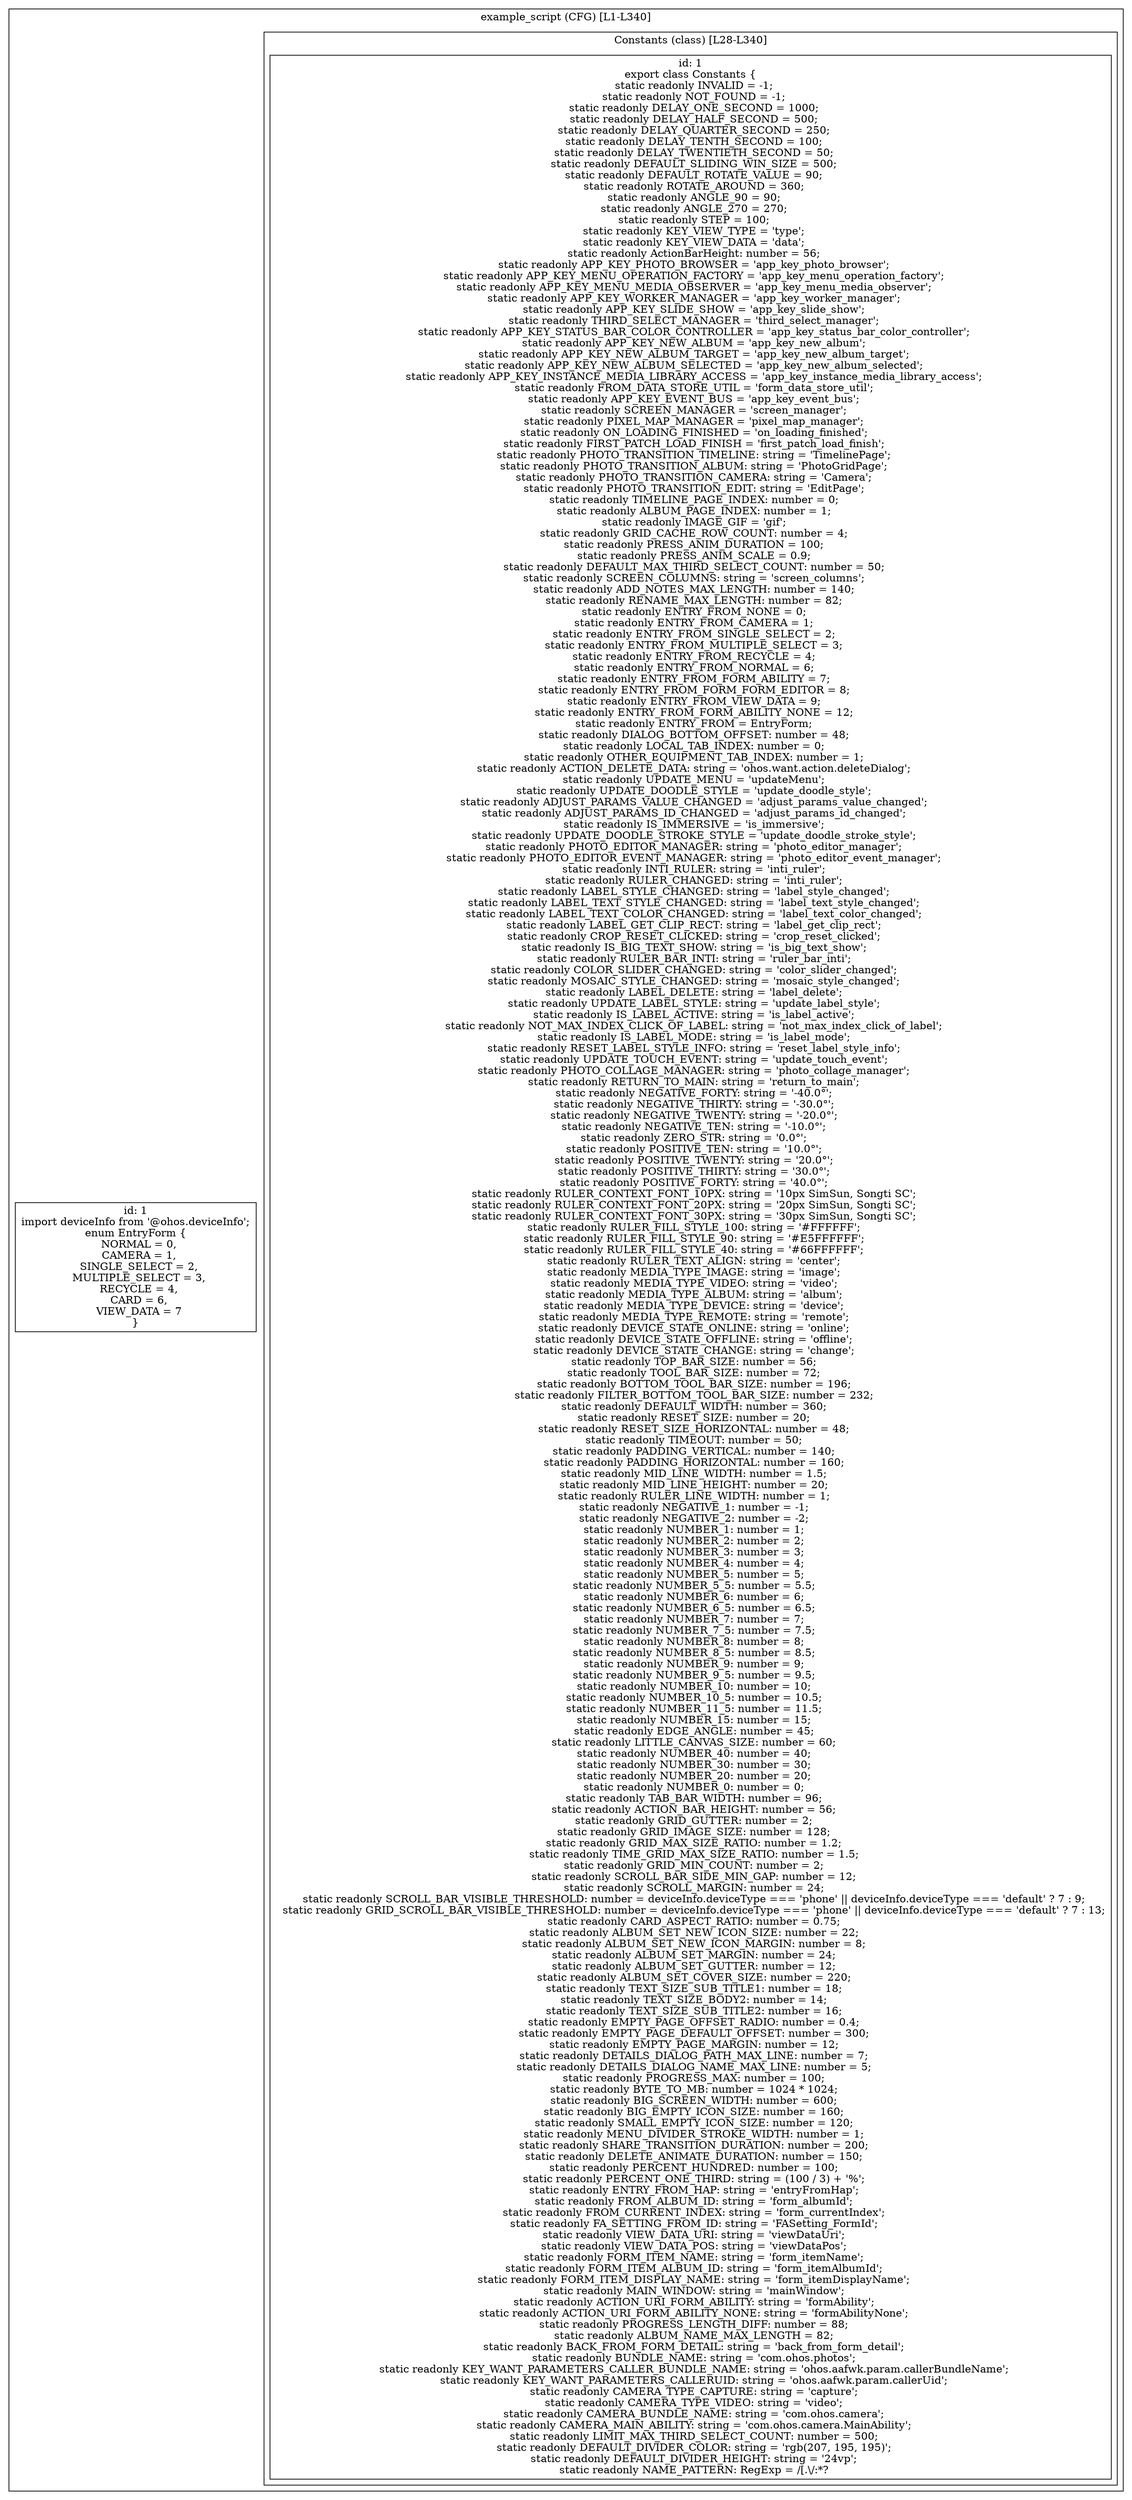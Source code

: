 digraph "81.ts" {
  subgraph "cluster_1" {
    label="example_script (CFG) [L1-L340]";
    node_1_1 [label="id: 1\nimport deviceInfo from '@ohos.deviceInfo';
enum EntryForm {
  NORMAL = 0,
  CAMERA = 1,
  SINGLE_SELECT = 2,
  MULTIPLE_SELECT = 3,
  RECYCLE = 4,
  CARD = 6,
  VIEW_DATA = 7
}", shape=box];
  subgraph "cluster_2" {
    label="Constants (class) [L28-L340]";
    node_2_1 [label="id: 1\nexport class Constants {
  static readonly INVALID = -1;
  static readonly NOT_FOUND = -1;
  static readonly DELAY_ONE_SECOND = 1000;
  static readonly DELAY_HALF_SECOND = 500;
  static readonly DELAY_QUARTER_SECOND = 250;
  static readonly DELAY_TENTH_SECOND = 100;
  static readonly DELAY_TWENTIETH_SECOND = 50;
  static readonly DEFAULT_SLIDING_WIN_SIZE = 500;
  static readonly DEFAULT_ROTATE_VALUE = 90;
  static readonly ROTATE_AROUND = 360;
  static readonly ANGLE_90 = 90;
  static readonly ANGLE_270 = 270;
  static readonly STEP = 100;
  static readonly KEY_VIEW_TYPE = 'type';
  static readonly KEY_VIEW_DATA = 'data';
  static readonly ActionBarHeight: number = 56;
  static readonly APP_KEY_PHOTO_BROWSER = 'app_key_photo_browser';
  static readonly APP_KEY_MENU_OPERATION_FACTORY = 'app_key_menu_operation_factory';
  static readonly APP_KEY_MENU_MEDIA_OBSERVER = 'app_key_menu_media_observer';
  static readonly APP_KEY_WORKER_MANAGER = 'app_key_worker_manager';
  static readonly APP_KEY_SLIDE_SHOW = 'app_key_slide_show';
  static readonly THIRD_SELECT_MANAGER = 'third_select_manager';
  static readonly APP_KEY_STATUS_BAR_COLOR_CONTROLLER = 'app_key_status_bar_color_controller';
  static readonly APP_KEY_NEW_ALBUM = 'app_key_new_album';
  static readonly APP_KEY_NEW_ALBUM_TARGET = 'app_key_new_album_target';
  static readonly APP_KEY_NEW_ALBUM_SELECTED = 'app_key_new_album_selected';
  static readonly APP_KEY_INSTANCE_MEDIA_LIBRARY_ACCESS = 'app_key_instance_media_library_access';
  static readonly FROM_DATA_STORE_UTIL = 'form_data_store_util';
  static readonly APP_KEY_EVENT_BUS = 'app_key_event_bus';
  static readonly SCREEN_MANAGER = 'screen_manager';
  static readonly PIXEL_MAP_MANAGER = 'pixel_map_manager';
  static readonly ON_LOADING_FINISHED = 'on_loading_finished';
  static readonly FIRST_PATCH_LOAD_FINISH = 'first_patch_load_finish';
  static readonly PHOTO_TRANSITION_TIMELINE: string = 'TimelinePage';
  static readonly PHOTO_TRANSITION_ALBUM: string = 'PhotoGridPage';
  static readonly PHOTO_TRANSITION_CAMERA: string = 'Camera';
  static readonly PHOTO_TRANSITION_EDIT: string = 'EditPage';
  static readonly TIMELINE_PAGE_INDEX: number = 0;
  static readonly ALBUM_PAGE_INDEX: number = 1;
  static readonly IMAGE_GIF = 'gif';
  static readonly GRID_CACHE_ROW_COUNT: number = 4;
  static readonly PRESS_ANIM_DURATION = 100;
  static readonly PRESS_ANIM_SCALE = 0.9;
  static readonly DEFAULT_MAX_THIRD_SELECT_COUNT: number = 50;
  static readonly SCREEN_COLUMNS: string = 'screen_columns';
  static readonly ADD_NOTES_MAX_LENGTH: number = 140;
  static readonly RENAME_MAX_LENGTH: number = 82;
  static readonly ENTRY_FROM_NONE = 0;
  static readonly ENTRY_FROM_CAMERA = 1;
  static readonly ENTRY_FROM_SINGLE_SELECT = 2;
  static readonly ENTRY_FROM_MULTIPLE_SELECT = 3;
  static readonly ENTRY_FROM_RECYCLE = 4;
  static readonly ENTRY_FROM_NORMAL = 6;
  static readonly ENTRY_FROM_FORM_ABILITY = 7;
  static readonly ENTRY_FROM_FORM_FORM_EDITOR = 8;
  static readonly ENTRY_FROM_VIEW_DATA = 9;
  static readonly ENTRY_FROM_FORM_ABILITY_NONE = 12;
  static readonly ENTRY_FROM = EntryForm;
  static readonly DIALOG_BOTTOM_OFFSET: number = 48;
  static readonly LOCAL_TAB_INDEX: number = 0;
  static readonly OTHER_EQUIPMENT_TAB_INDEX: number = 1;
  static readonly ACTION_DELETE_DATA: string = 'ohos.want.action.deleteDialog';
  static readonly UPDATE_MENU = 'updateMenu';
  static readonly UPDATE_DOODLE_STYLE = 'update_doodle_style';
  static readonly ADJUST_PARAMS_VALUE_CHANGED = 'adjust_params_value_changed';
  static readonly ADJUST_PARAMS_ID_CHANGED = 'adjust_params_id_changed';
  static readonly IS_IMMERSIVE = 'is_immersive';
  static readonly UPDATE_DOODLE_STROKE_STYLE = 'update_doodle_stroke_style';
  static readonly PHOTO_EDITOR_MANAGER: string = 'photo_editor_manager';
  static readonly PHOTO_EDITOR_EVENT_MANAGER: string = 'photo_editor_event_manager';
  static readonly INTI_RULER: string = 'inti_ruler';
  static readonly RULER_CHANGED: string = 'inti_ruler';
  static readonly LABEL_STYLE_CHANGED: string = 'label_style_changed';
  static readonly LABEL_TEXT_STYLE_CHANGED: string = 'label_text_style_changed';
  static readonly LABEL_TEXT_COLOR_CHANGED: string = 'label_text_color_changed';
  static readonly LABEL_GET_CLIP_RECT: string = 'label_get_clip_rect';
  static readonly CROP_RESET_CLICKED: string = 'crop_reset_clicked';
  static readonly IS_BIG_TEXT_SHOW: string = 'is_big_text_show';
  static readonly RULER_BAR_INTI: string = 'ruler_bar_inti';
  static readonly COLOR_SLIDER_CHANGED: string = 'color_slider_changed';
  static readonly MOSAIC_STYLE_CHANGED: string = 'mosaic_style_changed';
  static readonly LABEL_DELETE: string = 'label_delete';
  static readonly UPDATE_LABEL_STYLE: string = 'update_label_style';
  static readonly IS_LABEL_ACTIVE: string = 'is_label_active';
  static readonly NOT_MAX_INDEX_CLICK_OF_LABEL: string = 'not_max_index_click_of_label';
  static readonly IS_LABEL_MODE: string = 'is_label_mode';
  static readonly RESET_LABEL_STYLE_INFO: string = 'reset_label_style_info';
  static readonly UPDATE_TOUCH_EVENT: string = 'update_touch_event';
  static readonly PHOTO_COLLAGE_MANAGER: string = 'photo_collage_manager';
  static readonly RETURN_TO_MAIN: string = 'return_to_main';
  static readonly NEGATIVE_FORTY: string = '-40.0°';
  static readonly NEGATIVE_THIRTY: string = '-30.0°';
  static readonly NEGATIVE_TWENTY: string = '-20.0°';
  static readonly NEGATIVE_TEN: string = '-10.0°';
  static readonly ZERO_STR: string = '0.0°';
  static readonly POSITIVE_TEN: string = '10.0°';
  static readonly POSITIVE_TWENTY: string = '20.0°';
  static readonly POSITIVE_THIRTY: string = '30.0°';
  static readonly POSITIVE_FORTY: string = '40.0°';
  static readonly RULER_CONTEXT_FONT_10PX: string = '10px SimSun, Songti SC';
  static readonly RULER_CONTEXT_FONT_20PX: string = '20px SimSun, Songti SC';
  static readonly RULER_CONTEXT_FONT_30PX: string = '30px SimSun, Songti SC';
  static readonly RULER_FILL_STYLE_100: string = '#FFFFFF';
  static readonly RULER_FILL_STYLE_90: string = '#E5FFFFFF';
  static readonly RULER_FILL_STYLE_40: string = '#66FFFFFF';
  static readonly RULER_TEXT_ALIGN: string = 'center';
  static readonly MEDIA_TYPE_IMAGE: string = 'image';
  static readonly MEDIA_TYPE_VIDEO: string = 'video';
  static readonly MEDIA_TYPE_ALBUM: string = 'album';
  static readonly MEDIA_TYPE_DEVICE: string = 'device';
  static readonly MEDIA_TYPE_REMOTE: string = 'remote';
  static readonly DEVICE_STATE_ONLINE: string = 'online';
  static readonly DEVICE_STATE_OFFLINE: string = 'offline';
  static readonly DEVICE_STATE_CHANGE: string = 'change';
  static readonly TOP_BAR_SIZE: number = 56;
  static readonly TOOL_BAR_SIZE: number = 72;
  static readonly BOTTOM_TOOL_BAR_SIZE: number = 196;
  static readonly FILTER_BOTTOM_TOOL_BAR_SIZE: number = 232;
  static readonly DEFAULT_WIDTH: number = 360;
  static readonly RESET_SIZE: number = 20;
  static readonly RESET_SIZE_HORIZONTAL: number = 48;
  static readonly TIMEOUT: number = 50;
  static readonly PADDING_VERTICAL: number = 140;
  static readonly PADDING_HORIZONTAL: number = 160;
  static readonly MID_LINE_WIDTH: number = 1.5;
  static readonly MID_LINE_HEIGHT: number = 20;
  static readonly RULER_LINE_WIDTH: number = 1;
  static readonly NEGATIVE_1: number = -1;
  static readonly NEGATIVE_2: number = -2;
  static readonly NUMBER_1: number = 1;
  static readonly NUMBER_2: number = 2;
  static readonly NUMBER_3: number = 3;
  static readonly NUMBER_4: number = 4;
  static readonly NUMBER_5: number = 5;
  static readonly NUMBER_5_5: number = 5.5;
  static readonly NUMBER_6: number = 6;
  static readonly NUMBER_6_5: number = 6.5;
  static readonly NUMBER_7: number = 7;
  static readonly NUMBER_7_5: number = 7.5;
  static readonly NUMBER_8: number = 8;
  static readonly NUMBER_8_5: number = 8.5;
  static readonly NUMBER_9: number = 9;
  static readonly NUMBER_9_5: number = 9.5;
  static readonly NUMBER_10: number = 10;
  static readonly NUMBER_10_5: number = 10.5;
  static readonly NUMBER_11_5: number = 11.5;
  static readonly NUMBER_15: number = 15;
  static readonly EDGE_ANGLE: number = 45;
  static readonly LITTLE_CANVAS_SIZE: number = 60;
  static readonly NUMBER_40: number = 40;
  static readonly NUMBER_30: number = 30;
  static readonly NUMBER_20: number = 20;
  static readonly NUMBER_0: number = 0;
  static readonly TAB_BAR_WIDTH: number = 96;
  static readonly ACTION_BAR_HEIGHT: number = 56;
  static readonly GRID_GUTTER: number = 2;
  static readonly GRID_IMAGE_SIZE: number = 128;
  static readonly GRID_MAX_SIZE_RATIO: number = 1.2;
  static readonly TIME_GRID_MAX_SIZE_RATIO: number = 1.5;
  static readonly GRID_MIN_COUNT: number = 2;
  static readonly SCROLL_BAR_SIDE_MIN_GAP: number = 12;
  static readonly SCROLL_MARGIN: number = 24;
  static readonly SCROLL_BAR_VISIBLE_THRESHOLD: number = deviceInfo.deviceType === 'phone' || deviceInfo.deviceType === 'default' ? 7 : 9;
  static readonly GRID_SCROLL_BAR_VISIBLE_THRESHOLD: number = deviceInfo.deviceType === 'phone' || deviceInfo.deviceType === 'default' ? 7 : 13;
  static readonly CARD_ASPECT_RATIO: number = 0.75;
  static readonly ALBUM_SET_NEW_ICON_SIZE: number = 22;
  static readonly ALBUM_SET_NEW_ICON_MARGIN: number = 8;
  static readonly ALBUM_SET_MARGIN: number = 24;
  static readonly ALBUM_SET_GUTTER: number = 12;
  static readonly ALBUM_SET_COVER_SIZE: number = 220;
  static readonly TEXT_SIZE_SUB_TITLE1: number = 18;
  static readonly TEXT_SIZE_BODY2: number = 14;
  static readonly TEXT_SIZE_SUB_TITLE2: number = 16;
  static readonly EMPTY_PAGE_OFFSET_RADIO: number = 0.4;
  static readonly EMPTY_PAGE_DEFAULT_OFFSET: number = 300;
  static readonly EMPTY_PAGE_MARGIN: number = 12;
  static readonly DETAILS_DIALOG_PATH_MAX_LINE: number = 7;
  static readonly DETAILS_DIALOG_NAME_MAX_LINE: number = 5;
  static readonly PROGRESS_MAX: number = 100;
  static readonly BYTE_TO_MB: number = 1024 * 1024;
  static readonly BIG_SCREEN_WIDTH: number = 600;
  static readonly BIG_EMPTY_ICON_SIZE: number = 160;
  static readonly SMALL_EMPTY_ICON_SIZE: number = 120;
  static readonly MENU_DIVIDER_STROKE_WIDTH: number = 1;
  static readonly SHARE_TRANSITION_DURATION: number = 200;
  static readonly DELETE_ANIMATE_DURATION: number = 150;
  static readonly PERCENT_HUNDRED: number = 100;
  static readonly PERCENT_ONE_THIRD: string = (100 / 3) + '%';
  static readonly ENTRY_FROM_HAP: string = 'entryFromHap';
  static readonly FROM_ALBUM_ID: string = 'form_albumId';
  static readonly FROM_CURRENT_INDEX: string = 'form_currentIndex';
  static readonly FA_SETTING_FROM_ID: string = 'FASetting_FormId';
  static readonly VIEW_DATA_URI: string = 'viewDataUri';
  static readonly VIEW_DATA_POS: string = 'viewDataPos';
  static readonly FORM_ITEM_NAME: string = 'form_itemName';
  static readonly FORM_ITEM_ALBUM_ID: string = 'form_itemAlbumId';
  static readonly FORM_ITEM_DISPLAY_NAME: string = 'form_itemDisplayName';
  static readonly MAIN_WINDOW: string = 'mainWindow';
  static readonly ACTION_URI_FORM_ABILITY: string = 'formAbility';
  static readonly ACTION_URI_FORM_ABILITY_NONE: string = 'formAbilityNone';
  static readonly PROGRESS_LENGTH_DIFF: number = 88;
  static readonly ALBUM_NAME_MAX_LENGTH = 82;
  static readonly BACK_FROM_FORM_DETAIL: string = 'back_from_form_detail';
  static readonly BUNDLE_NAME: string = 'com.ohos.photos';
  static readonly KEY_WANT_PARAMETERS_CALLER_BUNDLE_NAME: string = 'ohos.aafwk.param.callerBundleName';
  static readonly KEY_WANT_PARAMETERS_CALLERUID: string = 'ohos.aafwk.param.callerUid';
  static readonly CAMERA_TYPE_CAPTURE: string = 'capture';
  static readonly CAMERA_TYPE_VIDEO: string = 'video';
  static readonly CAMERA_BUNDLE_NAME: string = 'com.ohos.camera';
  static readonly CAMERA_MAIN_ABILITY: string = 'com.ohos.camera.MainAbility';
  static readonly LIMIT_MAX_THIRD_SELECT_COUNT: number = 500;
  static readonly DEFAULT_DIVIDER_COLOR: string = 'rgb(207, 195, 195)';
  static readonly DEFAULT_DIVIDER_HEIGHT: string = '24vp';
  static readonly NAME_PATTERN: RegExp = /[\.\\/:*?", shape=box];
  }
  }
}